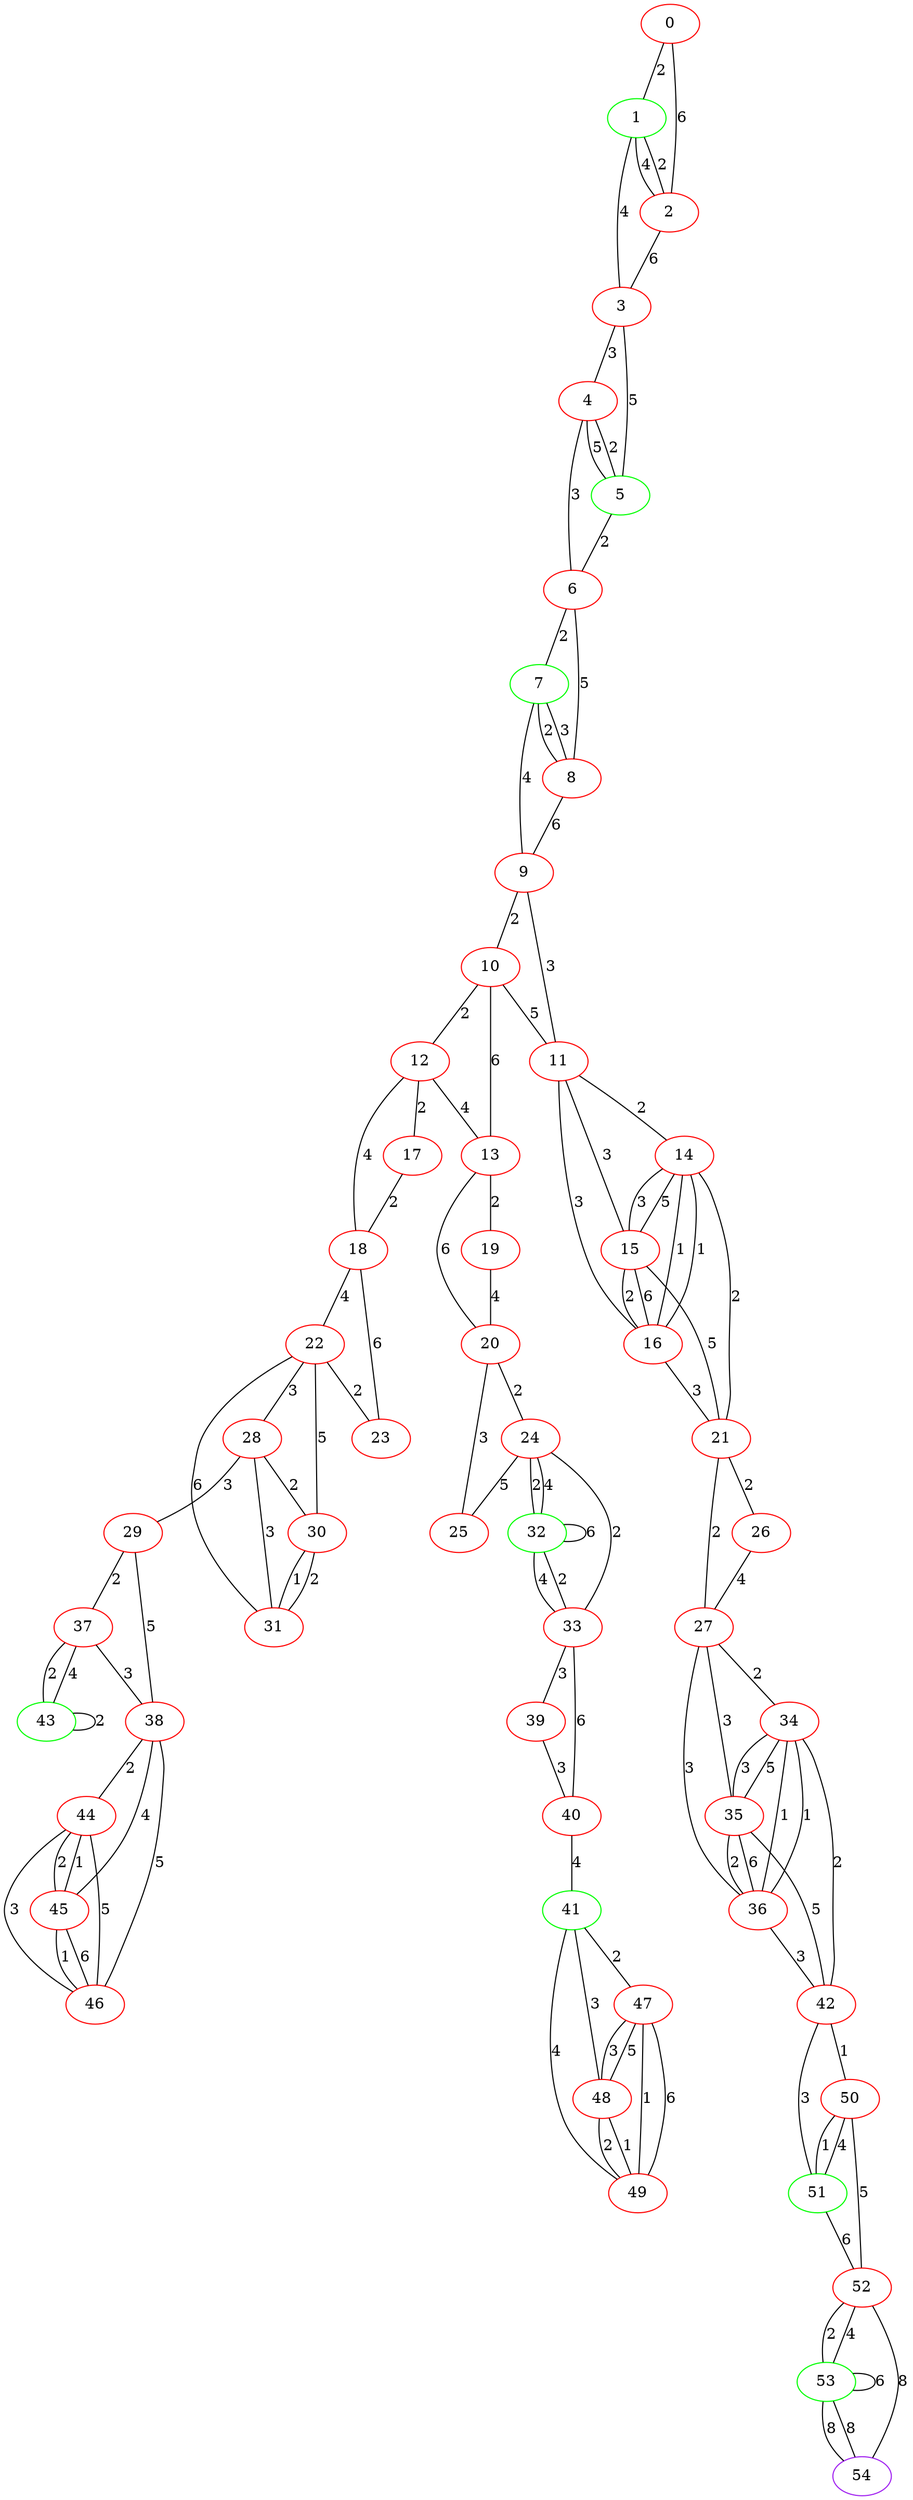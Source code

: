 graph "" {
0 [color=red, weight=1];
1 [color=green, weight=2];
2 [color=red, weight=1];
3 [color=red, weight=1];
4 [color=red, weight=1];
5 [color=green, weight=2];
6 [color=red, weight=1];
7 [color=green, weight=2];
8 [color=red, weight=1];
9 [color=red, weight=1];
10 [color=red, weight=1];
11 [color=red, weight=1];
12 [color=red, weight=1];
13 [color=red, weight=1];
14 [color=red, weight=1];
15 [color=red, weight=1];
16 [color=red, weight=1];
17 [color=red, weight=1];
18 [color=red, weight=1];
19 [color=red, weight=1];
20 [color=red, weight=1];
21 [color=red, weight=1];
22 [color=red, weight=1];
23 [color=red, weight=1];
24 [color=red, weight=1];
25 [color=red, weight=1];
26 [color=red, weight=1];
27 [color=red, weight=1];
28 [color=red, weight=1];
29 [color=red, weight=1];
30 [color=red, weight=1];
31 [color=red, weight=1];
32 [color=green, weight=2];
33 [color=red, weight=1];
34 [color=red, weight=1];
35 [color=red, weight=1];
36 [color=red, weight=1];
37 [color=red, weight=1];
38 [color=red, weight=1];
39 [color=red, weight=1];
40 [color=red, weight=1];
41 [color=green, weight=2];
42 [color=red, weight=1];
43 [color=green, weight=2];
44 [color=red, weight=1];
45 [color=red, weight=1];
46 [color=red, weight=1];
47 [color=red, weight=1];
48 [color=red, weight=1];
49 [color=red, weight=1];
50 [color=red, weight=1];
51 [color=green, weight=2];
52 [color=red, weight=1];
53 [color=green, weight=2];
54 [color=purple, weight=4];
0 -- 1  [key=0, label=2];
0 -- 2  [key=0, label=6];
1 -- 2  [key=0, label=4];
1 -- 2  [key=1, label=2];
1 -- 3  [key=0, label=4];
2 -- 3  [key=0, label=6];
3 -- 4  [key=0, label=3];
3 -- 5  [key=0, label=5];
4 -- 5  [key=0, label=5];
4 -- 5  [key=1, label=2];
4 -- 6  [key=0, label=3];
5 -- 6  [key=0, label=2];
6 -- 8  [key=0, label=5];
6 -- 7  [key=0, label=2];
7 -- 8  [key=0, label=2];
7 -- 8  [key=1, label=3];
7 -- 9  [key=0, label=4];
8 -- 9  [key=0, label=6];
9 -- 10  [key=0, label=2];
9 -- 11  [key=0, label=3];
10 -- 11  [key=0, label=5];
10 -- 12  [key=0, label=2];
10 -- 13  [key=0, label=6];
11 -- 16  [key=0, label=3];
11 -- 14  [key=0, label=2];
11 -- 15  [key=0, label=3];
12 -- 17  [key=0, label=2];
12 -- 18  [key=0, label=4];
12 -- 13  [key=0, label=4];
13 -- 19  [key=0, label=2];
13 -- 20  [key=0, label=6];
14 -- 16  [key=0, label=1];
14 -- 16  [key=1, label=1];
14 -- 21  [key=0, label=2];
14 -- 15  [key=0, label=3];
14 -- 15  [key=1, label=5];
15 -- 16  [key=0, label=2];
15 -- 16  [key=1, label=6];
15 -- 21  [key=0, label=5];
16 -- 21  [key=0, label=3];
17 -- 18  [key=0, label=2];
18 -- 22  [key=0, label=4];
18 -- 23  [key=0, label=6];
19 -- 20  [key=0, label=4];
20 -- 24  [key=0, label=2];
20 -- 25  [key=0, label=3];
21 -- 26  [key=0, label=2];
21 -- 27  [key=0, label=2];
22 -- 23  [key=0, label=2];
22 -- 28  [key=0, label=3];
22 -- 30  [key=0, label=5];
22 -- 31  [key=0, label=6];
24 -- 32  [key=0, label=2];
24 -- 32  [key=1, label=4];
24 -- 33  [key=0, label=2];
24 -- 25  [key=0, label=5];
26 -- 27  [key=0, label=4];
27 -- 34  [key=0, label=2];
27 -- 35  [key=0, label=3];
27 -- 36  [key=0, label=3];
28 -- 30  [key=0, label=2];
28 -- 29  [key=0, label=3];
28 -- 31  [key=0, label=3];
29 -- 37  [key=0, label=2];
29 -- 38  [key=0, label=5];
30 -- 31  [key=0, label=1];
30 -- 31  [key=1, label=2];
32 -- 32  [key=0, label=6];
32 -- 33  [key=0, label=4];
32 -- 33  [key=1, label=2];
33 -- 40  [key=0, label=6];
33 -- 39  [key=0, label=3];
34 -- 42  [key=0, label=2];
34 -- 35  [key=0, label=3];
34 -- 35  [key=1, label=5];
34 -- 36  [key=0, label=1];
34 -- 36  [key=1, label=1];
35 -- 36  [key=0, label=2];
35 -- 36  [key=1, label=6];
35 -- 42  [key=0, label=5];
36 -- 42  [key=0, label=3];
37 -- 43  [key=0, label=4];
37 -- 43  [key=1, label=2];
37 -- 38  [key=0, label=3];
38 -- 45  [key=0, label=4];
38 -- 44  [key=0, label=2];
38 -- 46  [key=0, label=5];
39 -- 40  [key=0, label=3];
40 -- 41  [key=0, label=4];
41 -- 48  [key=0, label=3];
41 -- 49  [key=0, label=4];
41 -- 47  [key=0, label=2];
42 -- 51  [key=0, label=3];
42 -- 50  [key=0, label=1];
43 -- 43  [key=0, label=2];
44 -- 45  [key=0, label=1];
44 -- 45  [key=1, label=2];
44 -- 46  [key=0, label=5];
44 -- 46  [key=1, label=3];
45 -- 46  [key=0, label=6];
45 -- 46  [key=1, label=1];
47 -- 48  [key=0, label=3];
47 -- 48  [key=1, label=5];
47 -- 49  [key=0, label=1];
47 -- 49  [key=1, label=6];
48 -- 49  [key=0, label=2];
48 -- 49  [key=1, label=1];
50 -- 51  [key=0, label=4];
50 -- 51  [key=1, label=1];
50 -- 52  [key=0, label=5];
51 -- 52  [key=0, label=6];
52 -- 53  [key=0, label=4];
52 -- 53  [key=1, label=2];
52 -- 54  [key=0, label=8];
53 -- 53  [key=0, label=6];
53 -- 54  [key=0, label=8];
53 -- 54  [key=1, label=8];
}
